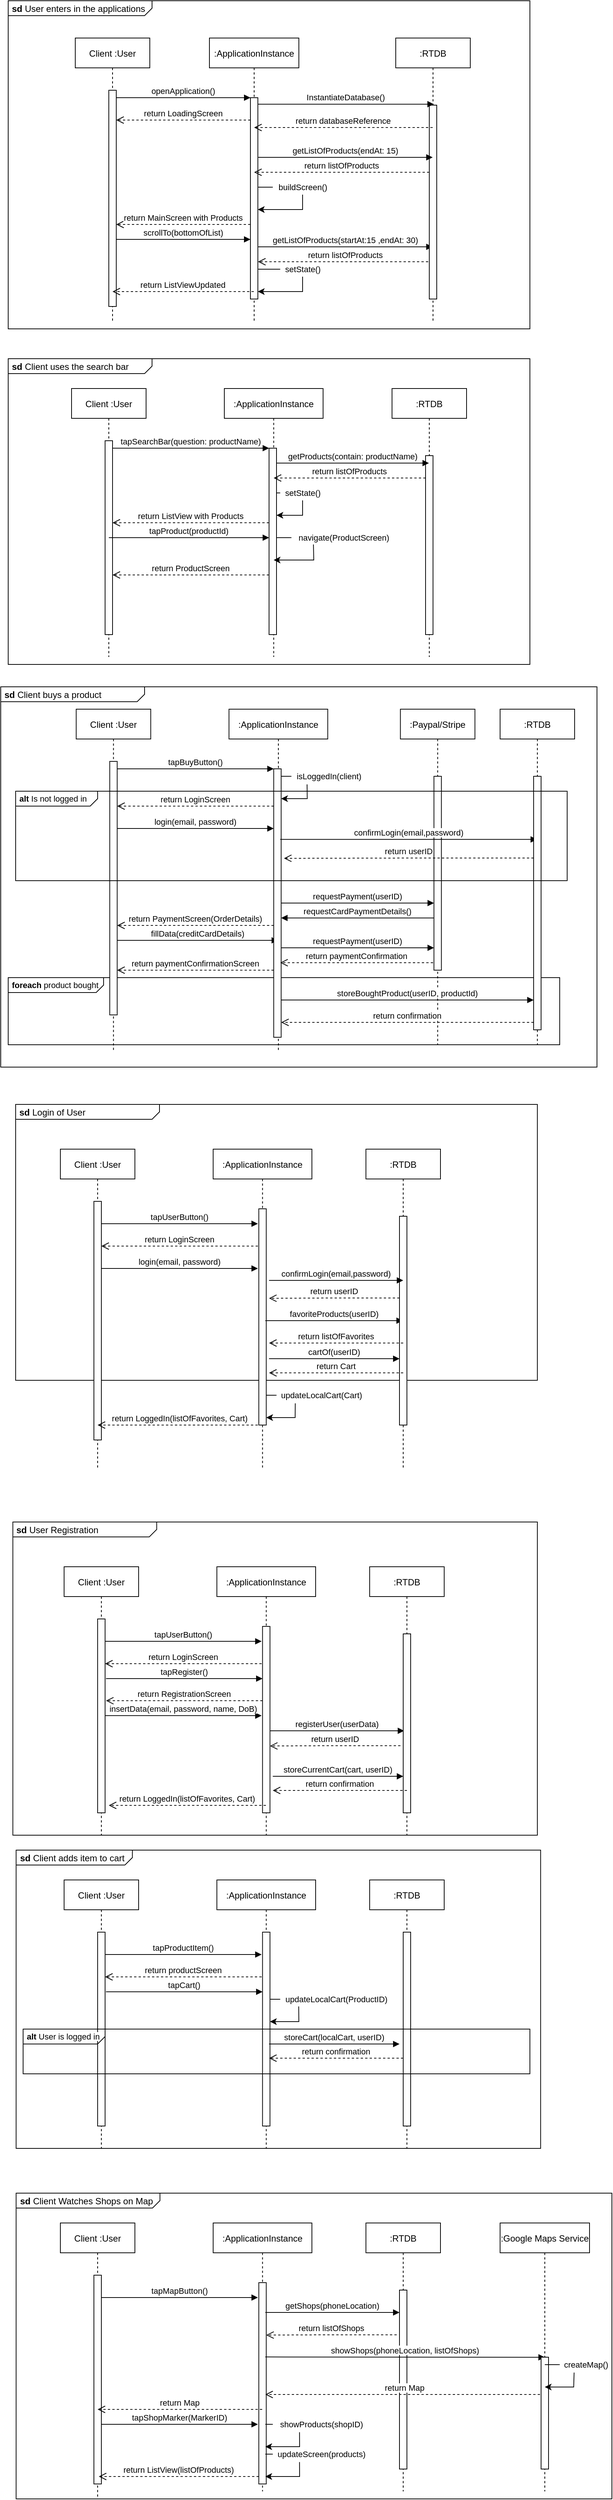 <mxfile version="18.1.3" type="device"><diagram id="kgpKYQtTHZ0yAKxKKP6v" name="Page-1"><mxGraphModel dx="981" dy="508" grid="1" gridSize="10" guides="1" tooltips="1" connect="1" arrows="1" fold="1" page="1" pageScale="1" pageWidth="850" pageHeight="1100" math="0" shadow="0"><root><mxCell id="0"/><mxCell id="1" parent="0"/><mxCell id="Y1tvBJ5f6zs5YqAWv6HA-230" value="&lt;p style=&quot;margin:0px;margin-top:4px;margin-left:5px;text-align:left;&quot;&gt;&lt;b&gt;sd&lt;/b&gt;&amp;nbsp;Client Watches Shops on Map&lt;/p&gt;" style="html=1;shape=mxgraph.sysml.package;overflow=fill;labelX=193.83;align=left;spacingLeft=5;verticalAlign=top;spacingTop=-3;" vertex="1" parent="1"><mxGeometry x="40.63" y="2970" width="799.37" height="410" as="geometry"/></mxCell><mxCell id="Y1tvBJ5f6zs5YqAWv6HA-213" value="&lt;p style=&quot;margin:0px;margin-top:4px;margin-left:5px;text-align:left;&quot;&gt;&lt;b&gt;sd&lt;/b&gt;&amp;nbsp;Client adds item to cart&lt;/p&gt;" style="html=1;shape=mxgraph.sysml.package;overflow=fill;labelX=156.99;align=left;spacingLeft=5;verticalAlign=top;spacingTop=-3;" vertex="1" parent="1"><mxGeometry x="40.63" y="2510" width="703.75" height="400" as="geometry"/></mxCell><mxCell id="Y1tvBJ5f6zs5YqAWv6HA-113" value="&lt;p style=&quot;margin:0px;margin-top:4px;margin-left:5px;text-align:left;&quot;&gt;&lt;b&gt;sd&lt;/b&gt;  Client buys a product&lt;/p&gt;" style="html=1;shape=mxgraph.sysml.package;overflow=fill;labelX=193.83;align=left;spacingLeft=5;verticalAlign=top;spacingTop=-3;" vertex="1" parent="1"><mxGeometry x="20" y="950" width="800" height="510" as="geometry"/></mxCell><mxCell id="Y1tvBJ5f6zs5YqAWv6HA-148" value="&lt;p style=&quot;margin:0px;margin-top:4px;margin-left:5px;text-align:left;&quot;&gt;&lt;b&gt;sd&lt;/b&gt;  Login of User&lt;/p&gt;" style="html=1;shape=mxgraph.sysml.package;overflow=fill;labelX=193.83;align=left;spacingLeft=5;verticalAlign=top;spacingTop=-3;" vertex="1" parent="1"><mxGeometry x="40" y="1510" width="700" height="370" as="geometry"/></mxCell><mxCell id="Y1tvBJ5f6zs5YqAWv6HA-188" value="&lt;p style=&quot;margin:0px;margin-top:4px;margin-left:5px;text-align:left;&quot;&gt;&lt;b&gt;sd&lt;/b&gt;&amp;nbsp;User Registration&lt;/p&gt;" style="html=1;shape=mxgraph.sysml.package;overflow=fill;labelX=193.83;align=left;spacingLeft=5;verticalAlign=top;spacingTop=-3;" vertex="1" parent="1"><mxGeometry x="36.25" y="2070" width="703.75" height="420" as="geometry"/></mxCell><mxCell id="Y1tvBJ5f6zs5YqAWv6HA-163" value="&lt;p style=&quot;margin:0px;margin-top:4px;margin-left:5px;text-align:left;&quot;&gt;&lt;span style=&quot;background-color: rgb(255, 255, 255);&quot;&gt;&lt;b&gt;foreach&amp;nbsp;&lt;/b&gt;product bought&lt;/span&gt;&lt;/p&gt;" style="html=1;shape=mxgraph.sysml.package;overflow=fill;labelX=128.31;align=left;spacingLeft=5;verticalAlign=top;spacingTop=-3;fontSize=11;fillColor=none;" vertex="1" parent="1"><mxGeometry x="30" y="1340" width="740" height="90" as="geometry"/></mxCell><mxCell id="Y1tvBJ5f6zs5YqAWv6HA-9" value="&lt;p style=&quot;margin:0px;margin-top:4px;margin-left:5px;text-align:left;&quot;&gt;&lt;b&gt;sd&lt;/b&gt;  User enters in the applications&lt;/p&gt;" style="html=1;shape=mxgraph.sysml.package;overflow=fill;labelX=193.83;align=left;spacingLeft=5;verticalAlign=top;spacingTop=-3;" vertex="1" parent="1"><mxGeometry x="30" y="30" width="700" height="440" as="geometry"/></mxCell><mxCell id="3nuBFxr9cyL0pnOWT2aG-1" value="Client :User" style="shape=umlLifeline;perimeter=lifelinePerimeter;container=1;collapsible=0;recursiveResize=0;rounded=0;shadow=0;strokeWidth=1;" parent="1" vertex="1"><mxGeometry x="120" y="80" width="100" height="380" as="geometry"/></mxCell><mxCell id="3nuBFxr9cyL0pnOWT2aG-2" value="" style="points=[];perimeter=orthogonalPerimeter;rounded=0;shadow=0;strokeWidth=1;" parent="3nuBFxr9cyL0pnOWT2aG-1" vertex="1"><mxGeometry x="45" y="70" width="10" height="290" as="geometry"/></mxCell><mxCell id="3nuBFxr9cyL0pnOWT2aG-5" value=":ApplicationInstance" style="shape=umlLifeline;perimeter=lifelinePerimeter;container=1;collapsible=0;recursiveResize=0;rounded=0;shadow=0;strokeWidth=1;" parent="1" vertex="1"><mxGeometry x="300" y="80" width="120" height="380" as="geometry"/></mxCell><mxCell id="3nuBFxr9cyL0pnOWT2aG-6" value="" style="points=[];perimeter=orthogonalPerimeter;rounded=0;shadow=0;strokeWidth=1;" parent="3nuBFxr9cyL0pnOWT2aG-5" vertex="1"><mxGeometry x="55" y="80" width="10" height="270" as="geometry"/></mxCell><mxCell id="Y1tvBJ5f6zs5YqAWv6HA-8" value="return LoadingScreen" style="verticalAlign=bottom;endArrow=open;dashed=1;endSize=8;exitX=0;exitY=0.95;shadow=0;strokeWidth=1;" edge="1" parent="3nuBFxr9cyL0pnOWT2aG-5"><mxGeometry relative="1" as="geometry"><mxPoint x="-125" y="110" as="targetPoint"/><mxPoint x="55" y="110" as="sourcePoint"/></mxGeometry></mxCell><mxCell id="Y1tvBJ5f6zs5YqAWv6HA-37" value="scrollTo(bottomOfList)" style="verticalAlign=bottom;endArrow=block;entryX=0;entryY=0;shadow=0;strokeWidth=1;" edge="1" parent="3nuBFxr9cyL0pnOWT2aG-5"><mxGeometry relative="1" as="geometry"><mxPoint x="-125" y="270" as="sourcePoint"/><mxPoint x="55" y="270" as="targetPoint"/></mxGeometry></mxCell><mxCell id="Y1tvBJ5f6zs5YqAWv6HA-39" value="getListOfProducts(startAt:15 ,endAt: 30)" style="verticalAlign=bottom;endArrow=block;shadow=0;strokeWidth=1;" edge="1" parent="3nuBFxr9cyL0pnOWT2aG-5" target="Y1tvBJ5f6zs5YqAWv6HA-1"><mxGeometry relative="1" as="geometry"><mxPoint x="65" y="280" as="sourcePoint"/><mxPoint x="259.5" y="280" as="targetPoint"/><Array as="points"><mxPoint x="220" y="280"/></Array></mxGeometry></mxCell><mxCell id="Y1tvBJ5f6zs5YqAWv6HA-38" value="return listOfProducts" style="verticalAlign=bottom;endArrow=open;dashed=1;endSize=8;shadow=0;strokeWidth=1;entryX=1.021;entryY=0.247;entryDx=0;entryDy=0;entryPerimeter=0;" edge="1" parent="3nuBFxr9cyL0pnOWT2aG-5" source="Y1tvBJ5f6zs5YqAWv6HA-1"><mxGeometry relative="1" as="geometry"><mxPoint x="65.21" y="300" as="targetPoint"/><mxPoint x="255" y="300" as="sourcePoint"/></mxGeometry></mxCell><mxCell id="3nuBFxr9cyL0pnOWT2aG-7" value="return MainScreen with Products" style="verticalAlign=bottom;endArrow=open;dashed=1;endSize=8;shadow=0;strokeWidth=1;" parent="1" source="3nuBFxr9cyL0pnOWT2aG-6" target="3nuBFxr9cyL0pnOWT2aG-2" edge="1"><mxGeometry relative="1" as="geometry"><mxPoint x="275" y="236" as="targetPoint"/><Array as="points"><mxPoint x="320" y="330"/><mxPoint x="240" y="330"/></Array></mxGeometry></mxCell><mxCell id="3nuBFxr9cyL0pnOWT2aG-8" value="openApplication()" style="verticalAlign=bottom;endArrow=block;entryX=0;entryY=0;shadow=0;strokeWidth=1;" parent="1" source="3nuBFxr9cyL0pnOWT2aG-2" target="3nuBFxr9cyL0pnOWT2aG-6" edge="1"><mxGeometry relative="1" as="geometry"><mxPoint x="275" y="160" as="sourcePoint"/></mxGeometry></mxCell><mxCell id="Y1tvBJ5f6zs5YqAWv6HA-1" value=":RTDB" style="shape=umlLifeline;perimeter=lifelinePerimeter;container=1;collapsible=0;recursiveResize=0;rounded=0;shadow=0;strokeWidth=1;" vertex="1" parent="1"><mxGeometry x="550" y="80" width="100" height="380" as="geometry"/></mxCell><mxCell id="Y1tvBJ5f6zs5YqAWv6HA-2" value="" style="points=[];perimeter=orthogonalPerimeter;rounded=0;shadow=0;strokeWidth=1;" vertex="1" parent="Y1tvBJ5f6zs5YqAWv6HA-1"><mxGeometry x="45" y="90" width="10" height="260" as="geometry"/></mxCell><mxCell id="Y1tvBJ5f6zs5YqAWv6HA-6" value="return listOfProducts" style="verticalAlign=bottom;endArrow=open;dashed=1;endSize=8;shadow=0;strokeWidth=1;" edge="1" parent="Y1tvBJ5f6zs5YqAWv6HA-1" target="3nuBFxr9cyL0pnOWT2aG-5"><mxGeometry relative="1" as="geometry"><mxPoint x="-144.79" y="180.0" as="targetPoint"/><mxPoint x="45.0" y="180.0" as="sourcePoint"/></mxGeometry></mxCell><mxCell id="Y1tvBJ5f6zs5YqAWv6HA-3" value="InstantiateDatabase()" style="verticalAlign=bottom;endArrow=block;entryX=0.607;entryY=-0.005;shadow=0;strokeWidth=1;entryDx=0;entryDy=0;entryPerimeter=0;" edge="1" parent="1" source="3nuBFxr9cyL0pnOWT2aG-6" target="Y1tvBJ5f6zs5YqAWv6HA-2"><mxGeometry relative="1" as="geometry"><mxPoint x="370" y="170" as="sourcePoint"/><mxPoint x="550" y="170.0" as="targetPoint"/></mxGeometry></mxCell><mxCell id="Y1tvBJ5f6zs5YqAWv6HA-4" value="return databaseReference" style="verticalAlign=bottom;endArrow=open;dashed=1;endSize=8;shadow=0;strokeWidth=1;" edge="1" parent="1" source="Y1tvBJ5f6zs5YqAWv6HA-1" target="3nuBFxr9cyL0pnOWT2aG-5"><mxGeometry relative="1" as="geometry"><mxPoint x="370" y="200" as="targetPoint"/><mxPoint x="550" y="200" as="sourcePoint"/><Array as="points"><mxPoint x="530" y="200"/></Array></mxGeometry></mxCell><mxCell id="Y1tvBJ5f6zs5YqAWv6HA-5" value="getListOfProducts(endAt: 15)" style="verticalAlign=bottom;endArrow=block;shadow=0;strokeWidth=1;" edge="1" parent="1" source="3nuBFxr9cyL0pnOWT2aG-6" target="Y1tvBJ5f6zs5YqAWv6HA-1"><mxGeometry relative="1" as="geometry"><mxPoint x="370" y="220" as="sourcePoint"/><mxPoint x="556.07" y="219.66" as="targetPoint"/><Array as="points"><mxPoint x="520" y="240"/></Array></mxGeometry></mxCell><mxCell id="Y1tvBJ5f6zs5YqAWv6HA-15" value="" style="endArrow=classic;html=1;rounded=0;startArrow=none;" edge="1" parent="1" source="Y1tvBJ5f6zs5YqAWv6HA-11" target="3nuBFxr9cyL0pnOWT2aG-6"><mxGeometry width="50" height="50" relative="1" as="geometry"><mxPoint x="430" y="340" as="sourcePoint"/><mxPoint x="425.004" y="370" as="targetPoint"/><Array as="points"><mxPoint x="425" y="310"/><mxPoint x="390" y="310"/></Array></mxGeometry></mxCell><mxCell id="Y1tvBJ5f6zs5YqAWv6HA-11" value="&lt;font style=&quot;font-size: 11px;&quot;&gt;buildScreen()&lt;/font&gt;" style="text;html=1;align=center;verticalAlign=middle;resizable=0;points=[];autosize=1;strokeColor=none;fillColor=none;" vertex="1" parent="1"><mxGeometry x="385" y="270" width="80" height="20" as="geometry"/></mxCell><mxCell id="Y1tvBJ5f6zs5YqAWv6HA-18" value="" style="endArrow=none;html=1;rounded=0;" edge="1" parent="1" source="Y1tvBJ5f6zs5YqAWv6HA-11" target="3nuBFxr9cyL0pnOWT2aG-6"><mxGeometry width="50" height="50" relative="1" as="geometry"><mxPoint x="430" y="340" as="sourcePoint"/><mxPoint x="425.004" y="370" as="targetPoint"/><Array as="points"/></mxGeometry></mxCell><mxCell id="Y1tvBJ5f6zs5YqAWv6HA-19" value="&lt;p style=&quot;margin:0px;margin-top:4px;margin-left:5px;text-align:left;&quot;&gt;&lt;b&gt;sd&lt;/b&gt;  Client uses the search bar&lt;/p&gt;" style="html=1;shape=mxgraph.sysml.package;overflow=fill;labelX=193.83;align=left;spacingLeft=5;verticalAlign=top;spacingTop=-3;" vertex="1" parent="1"><mxGeometry x="30" y="510" width="700" height="410" as="geometry"/></mxCell><mxCell id="Y1tvBJ5f6zs5YqAWv6HA-59" value="Client :User" style="shape=umlLifeline;perimeter=lifelinePerimeter;container=1;collapsible=0;recursiveResize=0;rounded=0;shadow=0;strokeWidth=1;" vertex="1" parent="1"><mxGeometry x="115" y="550" width="100" height="360" as="geometry"/></mxCell><mxCell id="Y1tvBJ5f6zs5YqAWv6HA-60" value="" style="points=[];perimeter=orthogonalPerimeter;rounded=0;shadow=0;strokeWidth=1;" vertex="1" parent="Y1tvBJ5f6zs5YqAWv6HA-59"><mxGeometry x="45" y="70" width="10" height="260" as="geometry"/></mxCell><mxCell id="Y1tvBJ5f6zs5YqAWv6HA-61" value=":ApplicationInstance" style="shape=umlLifeline;perimeter=lifelinePerimeter;container=1;collapsible=0;recursiveResize=0;rounded=0;shadow=0;strokeWidth=1;" vertex="1" parent="1"><mxGeometry x="320" y="550" width="132.5" height="360" as="geometry"/></mxCell><mxCell id="Y1tvBJ5f6zs5YqAWv6HA-62" value="" style="points=[];perimeter=orthogonalPerimeter;rounded=0;shadow=0;strokeWidth=1;" vertex="1" parent="Y1tvBJ5f6zs5YqAWv6HA-61"><mxGeometry x="60" y="80" width="10" height="250" as="geometry"/></mxCell><mxCell id="Y1tvBJ5f6zs5YqAWv6HA-75" value="" style="endArrow=classic;html=1;rounded=0;startArrow=none;" edge="1" parent="Y1tvBJ5f6zs5YqAWv6HA-61" source="Y1tvBJ5f6zs5YqAWv6HA-76"><mxGeometry width="50" height="50" relative="1" as="geometry"><mxPoint x="110" y="200" as="sourcePoint"/><mxPoint x="70" y="170" as="targetPoint"/><Array as="points"><mxPoint x="105" y="170"/><mxPoint x="70" y="170"/></Array></mxGeometry></mxCell><mxCell id="Y1tvBJ5f6zs5YqAWv6HA-76" value="&lt;font style=&quot;font-size: 11px;&quot;&gt;setState()&lt;/font&gt;" style="text;html=1;align=center;verticalAlign=middle;resizable=0;points=[];autosize=1;strokeColor=none;fillColor=none;" vertex="1" parent="Y1tvBJ5f6zs5YqAWv6HA-61"><mxGeometry x="75" y="130" width="60" height="20" as="geometry"/></mxCell><mxCell id="Y1tvBJ5f6zs5YqAWv6HA-77" value="" style="endArrow=none;html=1;rounded=0;" edge="1" parent="Y1tvBJ5f6zs5YqAWv6HA-61" source="Y1tvBJ5f6zs5YqAWv6HA-76"><mxGeometry width="50" height="50" relative="1" as="geometry"><mxPoint x="110" y="200" as="sourcePoint"/><mxPoint x="70" y="140" as="targetPoint"/><Array as="points"/></mxGeometry></mxCell><mxCell id="Y1tvBJ5f6zs5YqAWv6HA-68" value="tapSearchBar(question: productName)" style="verticalAlign=bottom;endArrow=block;entryX=0;entryY=0;shadow=0;strokeWidth=1;" edge="1" parent="1" source="Y1tvBJ5f6zs5YqAWv6HA-60" target="Y1tvBJ5f6zs5YqAWv6HA-62"><mxGeometry relative="1" as="geometry"><mxPoint x="270" y="630" as="sourcePoint"/></mxGeometry></mxCell><mxCell id="Y1tvBJ5f6zs5YqAWv6HA-69" value=":RTDB" style="shape=umlLifeline;perimeter=lifelinePerimeter;container=1;collapsible=0;recursiveResize=0;rounded=0;shadow=0;strokeWidth=1;" vertex="1" parent="1"><mxGeometry x="545" y="550" width="100" height="360" as="geometry"/></mxCell><mxCell id="Y1tvBJ5f6zs5YqAWv6HA-70" value="" style="points=[];perimeter=orthogonalPerimeter;rounded=0;shadow=0;strokeWidth=1;" vertex="1" parent="Y1tvBJ5f6zs5YqAWv6HA-69"><mxGeometry x="45" y="90" width="10" height="240" as="geometry"/></mxCell><mxCell id="Y1tvBJ5f6zs5YqAWv6HA-88" value="return listOfProducts" style="verticalAlign=bottom;endArrow=open;dashed=1;endSize=8;shadow=0;strokeWidth=1;" edge="1" parent="Y1tvBJ5f6zs5YqAWv6HA-69" target="Y1tvBJ5f6zs5YqAWv6HA-61"><mxGeometry relative="1" as="geometry"><mxPoint x="-165.071" y="120" as="targetPoint"/><mxPoint x="45" y="120" as="sourcePoint"/></mxGeometry></mxCell><mxCell id="Y1tvBJ5f6zs5YqAWv6HA-74" value="getProducts(contain: productName)" style="verticalAlign=bottom;endArrow=block;shadow=0;strokeWidth=1;" edge="1" parent="1" source="Y1tvBJ5f6zs5YqAWv6HA-62" target="Y1tvBJ5f6zs5YqAWv6HA-69"><mxGeometry relative="1" as="geometry"><mxPoint x="365" y="690" as="sourcePoint"/><mxPoint x="551.07" y="689.66" as="targetPoint"/><Array as="points"><mxPoint x="480" y="650"/><mxPoint x="530" y="650"/></Array></mxGeometry></mxCell><mxCell id="Y1tvBJ5f6zs5YqAWv6HA-83" value="" style="endArrow=classic;html=1;rounded=0;startArrow=none;" edge="1" parent="1" source="Y1tvBJ5f6zs5YqAWv6HA-84"><mxGeometry width="50" height="50" relative="1" as="geometry"><mxPoint x="430" y="450" as="sourcePoint"/><mxPoint x="365" y="420" as="targetPoint"/><Array as="points"><mxPoint x="425" y="420"/><mxPoint x="390" y="420"/></Array></mxGeometry></mxCell><mxCell id="Y1tvBJ5f6zs5YqAWv6HA-84" value="&lt;font style=&quot;font-size: 11px;&quot;&gt;setState()&lt;/font&gt;" style="text;html=1;align=center;verticalAlign=middle;resizable=0;points=[];autosize=1;strokeColor=none;fillColor=none;" vertex="1" parent="1"><mxGeometry x="395" y="380" width="60" height="20" as="geometry"/></mxCell><mxCell id="Y1tvBJ5f6zs5YqAWv6HA-85" value="" style="endArrow=none;html=1;rounded=0;" edge="1" parent="1" source="Y1tvBJ5f6zs5YqAWv6HA-84"><mxGeometry width="50" height="50" relative="1" as="geometry"><mxPoint x="430" y="450" as="sourcePoint"/><mxPoint x="365" y="390" as="targetPoint"/><Array as="points"/></mxGeometry></mxCell><mxCell id="Y1tvBJ5f6zs5YqAWv6HA-86" value="return ListViewUpdated" style="verticalAlign=bottom;endArrow=open;dashed=1;endSize=8;shadow=0;strokeWidth=1;" edge="1" parent="1" source="3nuBFxr9cyL0pnOWT2aG-5" target="3nuBFxr9cyL0pnOWT2aG-1"><mxGeometry relative="1" as="geometry"><mxPoint x="180" y="420" as="targetPoint"/><mxPoint x="360" y="420" as="sourcePoint"/><Array as="points"><mxPoint x="325" y="420"/><mxPoint x="245" y="420"/></Array></mxGeometry></mxCell><mxCell id="Y1tvBJ5f6zs5YqAWv6HA-89" value="return ListView with Products" style="verticalAlign=bottom;endArrow=open;dashed=1;endSize=8;shadow=0;strokeWidth=1;" edge="1" parent="1" source="Y1tvBJ5f6zs5YqAWv6HA-62" target="Y1tvBJ5f6zs5YqAWv6HA-60"><mxGeometry relative="1" as="geometry"><mxPoint x="170" y="800" as="targetPoint"/><Array as="points"><mxPoint x="340" y="730"/><mxPoint x="280" y="730"/><mxPoint x="210" y="730"/></Array><mxPoint x="375" y="800" as="sourcePoint"/></mxGeometry></mxCell><mxCell id="Y1tvBJ5f6zs5YqAWv6HA-64" value="tapProduct(productId)" style="verticalAlign=bottom;endArrow=block;shadow=0;strokeWidth=1;" edge="1" parent="1" source="Y1tvBJ5f6zs5YqAWv6HA-59" target="Y1tvBJ5f6zs5YqAWv6HA-62"><mxGeometry relative="1" as="geometry"><mxPoint x="195" y="820" as="sourcePoint"/><mxPoint x="370" y="750" as="targetPoint"/><Array as="points"><mxPoint x="340" y="750"/></Array></mxGeometry></mxCell><mxCell id="Y1tvBJ5f6zs5YqAWv6HA-91" value="&lt;span style=&quot;font-size: 11px;&quot;&gt;navigate(ProductScreen)&lt;/span&gt;" style="text;html=1;align=center;verticalAlign=middle;resizable=0;points=[];autosize=1;strokeColor=none;fillColor=none;" vertex="1" parent="1"><mxGeometry x="410" y="740" width="140" height="20" as="geometry"/></mxCell><mxCell id="Y1tvBJ5f6zs5YqAWv6HA-90" value="" style="endArrow=classic;html=1;rounded=0;startArrow=none;exitX=0.211;exitY=0.957;exitDx=0;exitDy=0;exitPerimeter=0;" edge="1" parent="1" source="Y1tvBJ5f6zs5YqAWv6HA-91" target="Y1tvBJ5f6zs5YqAWv6HA-61"><mxGeometry width="50" height="50" relative="1" as="geometry"><mxPoint x="470" y="780" as="sourcePoint"/><mxPoint x="395" y="780" as="targetPoint"/><Array as="points"><mxPoint x="440" y="780"/></Array></mxGeometry></mxCell><mxCell id="Y1tvBJ5f6zs5YqAWv6HA-92" value="" style="endArrow=none;html=1;rounded=0;" edge="1" parent="1" source="Y1tvBJ5f6zs5YqAWv6HA-91" target="Y1tvBJ5f6zs5YqAWv6HA-62"><mxGeometry width="50" height="50" relative="1" as="geometry"><mxPoint x="115" y="260" as="sourcePoint"/><mxPoint x="395" y="750" as="targetPoint"/><Array as="points"/></mxGeometry></mxCell><mxCell id="Y1tvBJ5f6zs5YqAWv6HA-94" value="return ProductScreen" style="verticalAlign=bottom;endArrow=open;dashed=1;endSize=8;shadow=0;strokeWidth=1;" edge="1" parent="1"><mxGeometry relative="1" as="geometry"><mxPoint x="170" y="800" as="targetPoint"/><Array as="points"><mxPoint x="340" y="800"/><mxPoint x="280" y="800"/><mxPoint x="210" y="800"/></Array><mxPoint x="380" y="800" as="sourcePoint"/></mxGeometry></mxCell><mxCell id="Y1tvBJ5f6zs5YqAWv6HA-95" value="Client :User" style="shape=umlLifeline;perimeter=lifelinePerimeter;container=1;collapsible=0;recursiveResize=0;rounded=0;shadow=0;strokeWidth=1;" vertex="1" parent="1"><mxGeometry x="121.25" y="980" width="100" height="460" as="geometry"/></mxCell><mxCell id="Y1tvBJ5f6zs5YqAWv6HA-96" value="" style="points=[];perimeter=orthogonalPerimeter;rounded=0;shadow=0;strokeWidth=1;" vertex="1" parent="Y1tvBJ5f6zs5YqAWv6HA-95"><mxGeometry x="45" y="70" width="10" height="340" as="geometry"/></mxCell><mxCell id="Y1tvBJ5f6zs5YqAWv6HA-159" value="fillData(creditCardDetails)" style="verticalAlign=bottom;endArrow=block;shadow=0;strokeWidth=1;" edge="1" parent="Y1tvBJ5f6zs5YqAWv6HA-95" target="Y1tvBJ5f6zs5YqAWv6HA-97"><mxGeometry relative="1" as="geometry"><mxPoint x="55" y="310" as="sourcePoint"/><mxPoint x="260" y="310" as="targetPoint"/></mxGeometry></mxCell><mxCell id="Y1tvBJ5f6zs5YqAWv6HA-162" value="return paymentConfirmationScreen" style="verticalAlign=bottom;endArrow=open;dashed=1;endSize=8;shadow=0;strokeWidth=1;" edge="1" parent="Y1tvBJ5f6zs5YqAWv6HA-95" source="Y1tvBJ5f6zs5YqAWv6HA-98"><mxGeometry relative="1" as="geometry"><mxPoint x="55" y="350" as="targetPoint"/><Array as="points"><mxPoint x="225" y="350"/><mxPoint x="165" y="350"/><mxPoint x="95" y="350"/></Array><mxPoint x="258.75" y="350" as="sourcePoint"/></mxGeometry></mxCell><mxCell id="Y1tvBJ5f6zs5YqAWv6HA-97" value=":ApplicationInstance" style="shape=umlLifeline;perimeter=lifelinePerimeter;container=1;collapsible=0;recursiveResize=0;rounded=0;shadow=0;strokeWidth=1;" vertex="1" parent="1"><mxGeometry x="326.25" y="980" width="132.5" height="460" as="geometry"/></mxCell><mxCell id="Y1tvBJ5f6zs5YqAWv6HA-98" value="" style="points=[];perimeter=orthogonalPerimeter;rounded=0;shadow=0;strokeWidth=1;" vertex="1" parent="Y1tvBJ5f6zs5YqAWv6HA-97"><mxGeometry x="60" y="80" width="10" height="360" as="geometry"/></mxCell><mxCell id="Y1tvBJ5f6zs5YqAWv6HA-99" value="" style="endArrow=classic;html=1;rounded=0;startArrow=none;exitX=0.21;exitY=1.043;exitDx=0;exitDy=0;exitPerimeter=0;" edge="1" parent="Y1tvBJ5f6zs5YqAWv6HA-97" source="Y1tvBJ5f6zs5YqAWv6HA-100"><mxGeometry width="50" height="50" relative="1" as="geometry"><mxPoint x="110" y="150" as="sourcePoint"/><mxPoint x="70" y="120" as="targetPoint"/><Array as="points"><mxPoint x="105" y="120"/><mxPoint x="70" y="120"/></Array></mxGeometry></mxCell><mxCell id="Y1tvBJ5f6zs5YqAWv6HA-101" value="" style="endArrow=none;html=1;rounded=0;" edge="1" parent="Y1tvBJ5f6zs5YqAWv6HA-97" source="Y1tvBJ5f6zs5YqAWv6HA-100"><mxGeometry width="50" height="50" relative="1" as="geometry"><mxPoint x="110" y="150" as="sourcePoint"/><mxPoint x="70" y="90" as="targetPoint"/><Array as="points"/></mxGeometry></mxCell><mxCell id="Y1tvBJ5f6zs5YqAWv6HA-119" value="return LoginScreen" style="verticalAlign=bottom;endArrow=open;dashed=1;endSize=8;shadow=0;strokeWidth=1;" edge="1" parent="Y1tvBJ5f6zs5YqAWv6HA-97"><mxGeometry relative="1" as="geometry"><mxPoint x="-150" y="130" as="targetPoint"/><Array as="points"><mxPoint x="20" y="130"/><mxPoint x="-40" y="130"/><mxPoint x="-110" y="130"/></Array><mxPoint x="60" y="130" as="sourcePoint"/></mxGeometry></mxCell><mxCell id="Y1tvBJ5f6zs5YqAWv6HA-120" value="login(email, password)" style="verticalAlign=bottom;endArrow=block;entryX=0;entryY=0;shadow=0;strokeWidth=1;" edge="1" parent="Y1tvBJ5f6zs5YqAWv6HA-97"><mxGeometry relative="1" as="geometry"><mxPoint x="-150" y="160" as="sourcePoint"/><mxPoint x="60" y="160" as="targetPoint"/></mxGeometry></mxCell><mxCell id="Y1tvBJ5f6zs5YqAWv6HA-156" value="requestPayment(userID)" style="verticalAlign=bottom;endArrow=block;shadow=0;strokeWidth=1;" edge="1" parent="Y1tvBJ5f6zs5YqAWv6HA-97" target="Y1tvBJ5f6zs5YqAWv6HA-104"><mxGeometry relative="1" as="geometry"><mxPoint x="70" y="260" as="sourcePoint"/><mxPoint x="333.75" y="260" as="targetPoint"/></mxGeometry></mxCell><mxCell id="Y1tvBJ5f6zs5YqAWv6HA-157" value="requestCardPaymentDetails()" style="verticalAlign=bottom;endArrow=block;shadow=0;strokeWidth=1;" edge="1" parent="Y1tvBJ5f6zs5YqAWv6HA-97"><mxGeometry relative="1" as="geometry"><mxPoint x="275" y="280" as="sourcePoint"/><mxPoint x="70" y="280" as="targetPoint"/></mxGeometry></mxCell><mxCell id="Y1tvBJ5f6zs5YqAWv6HA-158" value="return PaymentScreen(OrderDetails)" style="verticalAlign=bottom;endArrow=open;dashed=1;endSize=8;shadow=0;strokeWidth=1;" edge="1" parent="Y1tvBJ5f6zs5YqAWv6HA-97"><mxGeometry relative="1" as="geometry"><mxPoint x="-150" y="290" as="targetPoint"/><Array as="points"><mxPoint x="20" y="290"/><mxPoint x="-40" y="290"/><mxPoint x="-110" y="290"/></Array><mxPoint x="60" y="290" as="sourcePoint"/></mxGeometry></mxCell><mxCell id="Y1tvBJ5f6zs5YqAWv6HA-102" value="tapBuyButton()" style="verticalAlign=bottom;endArrow=block;entryX=0;entryY=0;shadow=0;strokeWidth=1;" edge="1" parent="1" source="Y1tvBJ5f6zs5YqAWv6HA-96" target="Y1tvBJ5f6zs5YqAWv6HA-98"><mxGeometry relative="1" as="geometry"><mxPoint x="276.25" y="1060" as="sourcePoint"/></mxGeometry></mxCell><mxCell id="Y1tvBJ5f6zs5YqAWv6HA-103" value=":Paypal/Stripe" style="shape=umlLifeline;perimeter=lifelinePerimeter;container=1;collapsible=0;recursiveResize=0;rounded=0;shadow=0;strokeWidth=1;" vertex="1" parent="1"><mxGeometry x="556.25" y="980" width="100" height="450" as="geometry"/></mxCell><mxCell id="Y1tvBJ5f6zs5YqAWv6HA-104" value="" style="points=[];perimeter=orthogonalPerimeter;rounded=0;shadow=0;strokeWidth=1;" vertex="1" parent="Y1tvBJ5f6zs5YqAWv6HA-103"><mxGeometry x="45" y="90" width="10" height="260" as="geometry"/></mxCell><mxCell id="Y1tvBJ5f6zs5YqAWv6HA-121" value="confirmLogin(email,password)" style="verticalAlign=bottom;endArrow=block;shadow=0;strokeWidth=1;" edge="1" parent="Y1tvBJ5f6zs5YqAWv6HA-103" target="Y1tvBJ5f6zs5YqAWv6HA-114"><mxGeometry relative="1" as="geometry"><mxPoint x="-161.25" y="174.66" as="sourcePoint"/><mxPoint x="48.75" y="174.66" as="targetPoint"/></mxGeometry></mxCell><mxCell id="Y1tvBJ5f6zs5YqAWv6HA-160" value="requestPayment(userID)" style="verticalAlign=bottom;endArrow=block;shadow=0;strokeWidth=1;" edge="1" parent="Y1tvBJ5f6zs5YqAWv6HA-103"><mxGeometry relative="1" as="geometry"><mxPoint x="-160" y="320" as="sourcePoint"/><mxPoint x="45" y="320" as="targetPoint"/></mxGeometry></mxCell><mxCell id="Y1tvBJ5f6zs5YqAWv6HA-164" value="storeBoughtProduct(userID, productId)" style="verticalAlign=bottom;endArrow=block;shadow=0;strokeWidth=1;" edge="1" parent="Y1tvBJ5f6zs5YqAWv6HA-103" target="Y1tvBJ5f6zs5YqAWv6HA-115"><mxGeometry relative="1" as="geometry"><mxPoint x="-160" y="390" as="sourcePoint"/><mxPoint x="45" y="390" as="targetPoint"/></mxGeometry></mxCell><mxCell id="Y1tvBJ5f6zs5YqAWv6HA-114" value=":RTDB" style="shape=umlLifeline;perimeter=lifelinePerimeter;container=1;collapsible=0;recursiveResize=0;rounded=0;shadow=0;strokeWidth=1;" vertex="1" parent="1"><mxGeometry x="690" y="980" width="100" height="450" as="geometry"/></mxCell><mxCell id="Y1tvBJ5f6zs5YqAWv6HA-115" value="" style="points=[];perimeter=orthogonalPerimeter;rounded=0;shadow=0;strokeWidth=1;" vertex="1" parent="Y1tvBJ5f6zs5YqAWv6HA-114"><mxGeometry x="45" y="90" width="10" height="340" as="geometry"/></mxCell><mxCell id="Y1tvBJ5f6zs5YqAWv6HA-122" value="return userID" style="verticalAlign=bottom;endArrow=open;dashed=1;endSize=8;shadow=0;strokeWidth=1;" edge="1" parent="Y1tvBJ5f6zs5YqAWv6HA-114"><mxGeometry relative="1" as="geometry"><mxPoint x="-290" y="200" as="targetPoint"/><Array as="points"><mxPoint x="5" y="199.66"/><mxPoint x="-55" y="199.66"/><mxPoint x="-125" y="199.66"/></Array><mxPoint x="45" y="199.66" as="sourcePoint"/></mxGeometry></mxCell><mxCell id="Y1tvBJ5f6zs5YqAWv6HA-100" value="&lt;font style=&quot;font-size: 11px;&quot;&gt;isLoggedIn(client)&lt;/font&gt;" style="text;html=1;align=center;verticalAlign=middle;resizable=0;points=[];autosize=1;strokeColor=none;fillColor=none;" vertex="1" parent="1"><mxGeometry x="410" y="1060" width="100" height="20" as="geometry"/></mxCell><mxCell id="Y1tvBJ5f6zs5YqAWv6HA-136" value="Client :User" style="shape=umlLifeline;perimeter=lifelinePerimeter;container=1;collapsible=0;recursiveResize=0;rounded=0;shadow=0;strokeWidth=1;" vertex="1" parent="1"><mxGeometry x="100" y="1570" width="100" height="430" as="geometry"/></mxCell><mxCell id="Y1tvBJ5f6zs5YqAWv6HA-137" value="" style="points=[];perimeter=orthogonalPerimeter;rounded=0;shadow=0;strokeWidth=1;" vertex="1" parent="Y1tvBJ5f6zs5YqAWv6HA-136"><mxGeometry x="45" y="70" width="10" height="320" as="geometry"/></mxCell><mxCell id="Y1tvBJ5f6zs5YqAWv6HA-150" value="tapUserButton()" style="verticalAlign=bottom;endArrow=block;entryX=0;entryY=0;shadow=0;strokeWidth=1;" edge="1" parent="Y1tvBJ5f6zs5YqAWv6HA-136"><mxGeometry relative="1" as="geometry"><mxPoint x="55" y="100" as="sourcePoint"/><mxPoint x="265" y="100" as="targetPoint"/></mxGeometry></mxCell><mxCell id="Y1tvBJ5f6zs5YqAWv6HA-138" value=":ApplicationInstance" style="shape=umlLifeline;perimeter=lifelinePerimeter;container=1;collapsible=0;recursiveResize=0;rounded=0;shadow=0;strokeWidth=1;" vertex="1" parent="1"><mxGeometry x="305" y="1570" width="132.5" height="430" as="geometry"/></mxCell><mxCell id="Y1tvBJ5f6zs5YqAWv6HA-139" value="" style="points=[];perimeter=orthogonalPerimeter;rounded=0;shadow=0;strokeWidth=1;" vertex="1" parent="Y1tvBJ5f6zs5YqAWv6HA-138"><mxGeometry x="61.25" y="80" width="10" height="290" as="geometry"/></mxCell><mxCell id="Y1tvBJ5f6zs5YqAWv6HA-140" value="return LoginScreen" style="verticalAlign=bottom;endArrow=open;dashed=1;endSize=8;shadow=0;strokeWidth=1;" edge="1" parent="Y1tvBJ5f6zs5YqAWv6HA-138"><mxGeometry relative="1" as="geometry"><mxPoint x="-150" y="130" as="targetPoint"/><Array as="points"><mxPoint x="20" y="130"/><mxPoint x="-40" y="130"/><mxPoint x="-110" y="130"/></Array><mxPoint x="60" y="130" as="sourcePoint"/></mxGeometry></mxCell><mxCell id="Y1tvBJ5f6zs5YqAWv6HA-141" value="login(email, password)" style="verticalAlign=bottom;endArrow=block;entryX=0;entryY=0;shadow=0;strokeWidth=1;" edge="1" parent="Y1tvBJ5f6zs5YqAWv6HA-138"><mxGeometry relative="1" as="geometry"><mxPoint x="-150" y="160" as="sourcePoint"/><mxPoint x="60" y="160" as="targetPoint"/></mxGeometry></mxCell><mxCell id="Y1tvBJ5f6zs5YqAWv6HA-151" value="favoriteProducts(userID)" style="verticalAlign=bottom;endArrow=block;shadow=0;strokeWidth=1;" edge="1" parent="Y1tvBJ5f6zs5YqAWv6HA-138" target="Y1tvBJ5f6zs5YqAWv6HA-145"><mxGeometry relative="1" as="geometry"><mxPoint x="70" y="230.0" as="sourcePoint"/><mxPoint x="245" y="230" as="targetPoint"/></mxGeometry></mxCell><mxCell id="Y1tvBJ5f6zs5YqAWv6HA-145" value=":RTDB" style="shape=umlLifeline;perimeter=lifelinePerimeter;container=1;collapsible=0;recursiveResize=0;rounded=0;shadow=0;strokeWidth=1;" vertex="1" parent="1"><mxGeometry x="510" y="1570" width="100" height="430" as="geometry"/></mxCell><mxCell id="Y1tvBJ5f6zs5YqAWv6HA-146" value="" style="points=[];perimeter=orthogonalPerimeter;rounded=0;shadow=0;strokeWidth=1;" vertex="1" parent="Y1tvBJ5f6zs5YqAWv6HA-145"><mxGeometry x="45" y="90" width="10" height="280" as="geometry"/></mxCell><mxCell id="Y1tvBJ5f6zs5YqAWv6HA-147" value="return userID" style="verticalAlign=bottom;endArrow=open;dashed=1;endSize=8;shadow=0;strokeWidth=1;" edge="1" parent="Y1tvBJ5f6zs5YqAWv6HA-145"><mxGeometry relative="1" as="geometry"><mxPoint x="-130" y="200" as="targetPoint"/><Array as="points"><mxPoint x="5" y="199.66"/><mxPoint x="-55" y="199.66"/></Array><mxPoint x="45" y="199.66" as="sourcePoint"/></mxGeometry></mxCell><mxCell id="Y1tvBJ5f6zs5YqAWv6HA-152" value="return listOfFavorites" style="verticalAlign=bottom;endArrow=open;dashed=1;endSize=8;shadow=0;strokeWidth=1;" edge="1" parent="Y1tvBJ5f6zs5YqAWv6HA-145"><mxGeometry relative="1" as="geometry"><mxPoint x="-130" y="260" as="targetPoint"/><mxPoint x="50" y="260" as="sourcePoint"/></mxGeometry></mxCell><mxCell id="Y1tvBJ5f6zs5YqAWv6HA-154" value="cartOf(userID)" style="verticalAlign=bottom;endArrow=block;shadow=0;strokeWidth=1;entryX=0.49;entryY=0.488;entryDx=0;entryDy=0;entryPerimeter=0;" edge="1" parent="Y1tvBJ5f6zs5YqAWv6HA-145"><mxGeometry relative="1" as="geometry"><mxPoint x="-130" y="281" as="sourcePoint"/><mxPoint x="45" y="281.02" as="targetPoint"/></mxGeometry></mxCell><mxCell id="Y1tvBJ5f6zs5YqAWv6HA-155" value="return Cart" style="verticalAlign=bottom;endArrow=open;dashed=1;endSize=8;shadow=0;strokeWidth=1;" edge="1" parent="Y1tvBJ5f6zs5YqAWv6HA-145"><mxGeometry relative="1" as="geometry"><mxPoint x="-130" y="300" as="targetPoint"/><mxPoint x="50" y="300" as="sourcePoint"/></mxGeometry></mxCell><mxCell id="Y1tvBJ5f6zs5YqAWv6HA-149" value="confirmLogin(email,password)" style="verticalAlign=bottom;endArrow=block;shadow=0;strokeWidth=1;" edge="1" parent="1"><mxGeometry relative="1" as="geometry"><mxPoint x="380" y="1746" as="sourcePoint"/><mxPoint x="560" y="1746" as="targetPoint"/></mxGeometry></mxCell><mxCell id="Y1tvBJ5f6zs5YqAWv6HA-153" value="return LoggedIn(listOfFavorites, Cart)" style="verticalAlign=bottom;endArrow=open;dashed=1;endSize=8;shadow=0;strokeWidth=1;" edge="1" parent="1" source="Y1tvBJ5f6zs5YqAWv6HA-138" target="Y1tvBJ5f6zs5YqAWv6HA-136"><mxGeometry relative="1" as="geometry"><mxPoint x="160.0" y="1890" as="targetPoint"/><mxPoint x="353.94" y="1890" as="sourcePoint"/><Array as="points"><mxPoint x="330" y="1940"/></Array></mxGeometry></mxCell><mxCell id="Y1tvBJ5f6zs5YqAWv6HA-117" value="&lt;p style=&quot;margin:0px;margin-top:4px;margin-left:5px;text-align:left;&quot;&gt;&lt;span style=&quot;background-color: rgb(255, 255, 255);&quot;&gt;&lt;b&gt;alt&amp;nbsp;&lt;/b&gt;Is not logged in&lt;/span&gt;&lt;/p&gt;" style="html=1;shape=mxgraph.sysml.package;overflow=fill;labelX=110.72;align=left;spacingLeft=5;verticalAlign=top;spacingTop=-3;fontSize=11;fillColor=none;" vertex="1" parent="1"><mxGeometry x="40" y="1090" width="740" height="120" as="geometry"/></mxCell><mxCell id="Y1tvBJ5f6zs5YqAWv6HA-161" value="return paymentConfirmation" style="verticalAlign=bottom;endArrow=open;dashed=1;endSize=8;shadow=0;strokeWidth=1;" edge="1" parent="1"><mxGeometry relative="1" as="geometry"><mxPoint x="395" y="1320" as="targetPoint"/><Array as="points"><mxPoint x="565" y="1320"/><mxPoint x="505" y="1320"/><mxPoint x="435" y="1320"/></Array><mxPoint x="600" y="1320" as="sourcePoint"/></mxGeometry></mxCell><mxCell id="Y1tvBJ5f6zs5YqAWv6HA-165" value="return confirmation" style="verticalAlign=bottom;endArrow=open;dashed=1;endSize=8;shadow=0;strokeWidth=1;" edge="1" parent="1" source="Y1tvBJ5f6zs5YqAWv6HA-115" target="Y1tvBJ5f6zs5YqAWv6HA-98"><mxGeometry relative="1" as="geometry"><mxPoint x="395" y="1380" as="targetPoint"/><Array as="points"><mxPoint x="565" y="1400"/><mxPoint x="435" y="1400"/></Array><mxPoint x="600" y="1380" as="sourcePoint"/></mxGeometry></mxCell><mxCell id="Y1tvBJ5f6zs5YqAWv6HA-166" value="Client :User" style="shape=umlLifeline;perimeter=lifelinePerimeter;container=1;collapsible=0;recursiveResize=0;rounded=0;shadow=0;strokeWidth=1;" vertex="1" parent="1"><mxGeometry x="105" y="2130" width="100" height="360" as="geometry"/></mxCell><mxCell id="Y1tvBJ5f6zs5YqAWv6HA-167" value="" style="points=[];perimeter=orthogonalPerimeter;rounded=0;shadow=0;strokeWidth=1;" vertex="1" parent="Y1tvBJ5f6zs5YqAWv6HA-166"><mxGeometry x="45" y="70" width="10" height="260" as="geometry"/></mxCell><mxCell id="Y1tvBJ5f6zs5YqAWv6HA-168" value="tapUserButton()" style="verticalAlign=bottom;endArrow=block;entryX=0;entryY=0;shadow=0;strokeWidth=1;" edge="1" parent="Y1tvBJ5f6zs5YqAWv6HA-166"><mxGeometry relative="1" as="geometry"><mxPoint x="55" y="100" as="sourcePoint"/><mxPoint x="265" y="100" as="targetPoint"/></mxGeometry></mxCell><mxCell id="Y1tvBJ5f6zs5YqAWv6HA-172" value="insertData(email, password, name, DoB)" style="verticalAlign=bottom;endArrow=block;entryX=0;entryY=0;shadow=0;strokeWidth=1;" edge="1" parent="Y1tvBJ5f6zs5YqAWv6HA-166"><mxGeometry relative="1" as="geometry"><mxPoint x="55" y="199.66" as="sourcePoint"/><mxPoint x="265" y="199.66" as="targetPoint"/></mxGeometry></mxCell><mxCell id="Y1tvBJ5f6zs5YqAWv6HA-169" value=":ApplicationInstance" style="shape=umlLifeline;perimeter=lifelinePerimeter;container=1;collapsible=0;recursiveResize=0;rounded=0;shadow=0;strokeWidth=1;" vertex="1" parent="1"><mxGeometry x="310" y="2130" width="132.5" height="360" as="geometry"/></mxCell><mxCell id="Y1tvBJ5f6zs5YqAWv6HA-170" value="" style="points=[];perimeter=orthogonalPerimeter;rounded=0;shadow=0;strokeWidth=1;" vertex="1" parent="Y1tvBJ5f6zs5YqAWv6HA-169"><mxGeometry x="61.25" y="80" width="10" height="250" as="geometry"/></mxCell><mxCell id="Y1tvBJ5f6zs5YqAWv6HA-171" value="return LoginScreen" style="verticalAlign=bottom;endArrow=open;dashed=1;endSize=8;shadow=0;strokeWidth=1;" edge="1" parent="Y1tvBJ5f6zs5YqAWv6HA-169"><mxGeometry relative="1" as="geometry"><mxPoint x="-150" y="130" as="targetPoint"/><Array as="points"><mxPoint x="20" y="130"/><mxPoint x="-40" y="130"/><mxPoint x="-110" y="130"/></Array><mxPoint x="60" y="130" as="sourcePoint"/></mxGeometry></mxCell><mxCell id="Y1tvBJ5f6zs5YqAWv6HA-189" value="tapRegister()" style="verticalAlign=bottom;endArrow=block;entryX=0;entryY=0;shadow=0;strokeWidth=1;" edge="1" parent="Y1tvBJ5f6zs5YqAWv6HA-169"><mxGeometry relative="1" as="geometry"><mxPoint x="-148.75" y="150" as="sourcePoint"/><mxPoint x="61.25" y="150" as="targetPoint"/></mxGeometry></mxCell><mxCell id="Y1tvBJ5f6zs5YqAWv6HA-190" value="return RegistrationScreen" style="verticalAlign=bottom;endArrow=open;dashed=1;endSize=8;shadow=0;strokeWidth=1;" edge="1" parent="Y1tvBJ5f6zs5YqAWv6HA-169"><mxGeometry relative="1" as="geometry"><mxPoint x="-148.75" y="179.66" as="targetPoint"/><Array as="points"><mxPoint x="21.25" y="179.66"/><mxPoint x="-38.75" y="179.66"/><mxPoint x="-108.75" y="179.66"/></Array><mxPoint x="61.25" y="179.66" as="sourcePoint"/></mxGeometry></mxCell><mxCell id="Y1tvBJ5f6zs5YqAWv6HA-176" value="return userID" style="verticalAlign=bottom;endArrow=open;dashed=1;endSize=8;shadow=0;strokeWidth=1;" edge="1" parent="Y1tvBJ5f6zs5YqAWv6HA-169"><mxGeometry relative="1" as="geometry"><mxPoint x="71.25" y="240.34" as="targetPoint"/><Array as="points"><mxPoint x="206.25" y="240.0"/><mxPoint x="146.25" y="240.0"/></Array><mxPoint x="246.25" y="240.0" as="sourcePoint"/></mxGeometry></mxCell><mxCell id="Y1tvBJ5f6zs5YqAWv6HA-180" value="registerUser(userData)" style="verticalAlign=bottom;endArrow=block;shadow=0;strokeWidth=1;" edge="1" parent="Y1tvBJ5f6zs5YqAWv6HA-169"><mxGeometry relative="1" as="geometry"><mxPoint x="71.25" y="220" as="sourcePoint"/><mxPoint x="251.25" y="220" as="targetPoint"/></mxGeometry></mxCell><mxCell id="Y1tvBJ5f6zs5YqAWv6HA-174" value=":RTDB" style="shape=umlLifeline;perimeter=lifelinePerimeter;container=1;collapsible=0;recursiveResize=0;rounded=0;shadow=0;strokeWidth=1;" vertex="1" parent="1"><mxGeometry x="515" y="2130" width="100" height="360" as="geometry"/></mxCell><mxCell id="Y1tvBJ5f6zs5YqAWv6HA-175" value="" style="points=[];perimeter=orthogonalPerimeter;rounded=0;shadow=0;strokeWidth=1;" vertex="1" parent="Y1tvBJ5f6zs5YqAWv6HA-174"><mxGeometry x="45" y="90" width="10" height="240" as="geometry"/></mxCell><mxCell id="Y1tvBJ5f6zs5YqAWv6HA-178" value="storeCurrentCart(cart, userID)" style="verticalAlign=bottom;endArrow=block;shadow=0;strokeWidth=1;entryX=0.49;entryY=0.488;entryDx=0;entryDy=0;entryPerimeter=0;" edge="1" parent="Y1tvBJ5f6zs5YqAWv6HA-174"><mxGeometry relative="1" as="geometry"><mxPoint x="-130" y="281" as="sourcePoint"/><mxPoint x="45" y="281.02" as="targetPoint"/></mxGeometry></mxCell><mxCell id="Y1tvBJ5f6zs5YqAWv6HA-179" value="return confirmation" style="verticalAlign=bottom;endArrow=open;dashed=1;endSize=8;shadow=0;strokeWidth=1;" edge="1" parent="Y1tvBJ5f6zs5YqAWv6HA-174"><mxGeometry relative="1" as="geometry"><mxPoint x="-130" y="300" as="targetPoint"/><mxPoint x="50" y="300" as="sourcePoint"/></mxGeometry></mxCell><mxCell id="Y1tvBJ5f6zs5YqAWv6HA-181" value="return LoggedIn(listOfFavorites, Cart)" style="verticalAlign=bottom;endArrow=open;dashed=1;endSize=8;shadow=0;strokeWidth=1;" edge="1" parent="1" source="Y1tvBJ5f6zs5YqAWv6HA-169"><mxGeometry relative="1" as="geometry"><mxPoint x="165.0" y="2450" as="targetPoint"/><mxPoint x="358.94" y="2450" as="sourcePoint"/></mxGeometry></mxCell><mxCell id="Y1tvBJ5f6zs5YqAWv6HA-185" value="" style="endArrow=classic;html=1;rounded=0;startArrow=none;exitX=0.21;exitY=1.043;exitDx=0;exitDy=0;exitPerimeter=0;" edge="1" parent="1" source="Y1tvBJ5f6zs5YqAWv6HA-187"><mxGeometry width="50" height="50" relative="1" as="geometry"><mxPoint x="90" y="980" as="sourcePoint"/><mxPoint x="376.25" y="1930" as="targetPoint"/><Array as="points"><mxPoint x="415" y="1930"/><mxPoint x="376.25" y="1930"/></Array></mxGeometry></mxCell><mxCell id="Y1tvBJ5f6zs5YqAWv6HA-186" value="" style="endArrow=none;html=1;rounded=0;" edge="1" parent="1" source="Y1tvBJ5f6zs5YqAWv6HA-187"><mxGeometry width="50" height="50" relative="1" as="geometry"><mxPoint x="90" y="980" as="sourcePoint"/><mxPoint x="376.25" y="1900" as="targetPoint"/><Array as="points"/></mxGeometry></mxCell><mxCell id="Y1tvBJ5f6zs5YqAWv6HA-187" value="&lt;font style=&quot;font-size: 11px;&quot;&gt;updateLocalCart(Cart)&lt;/font&gt;" style="text;html=1;align=center;verticalAlign=middle;resizable=0;points=[];autosize=1;strokeColor=none;fillColor=none;" vertex="1" parent="1"><mxGeometry x="390" y="1890" width="120" height="20" as="geometry"/></mxCell><mxCell id="Y1tvBJ5f6zs5YqAWv6HA-192" value="Client :User" style="shape=umlLifeline;perimeter=lifelinePerimeter;container=1;collapsible=0;recursiveResize=0;rounded=0;shadow=0;strokeWidth=1;" vertex="1" parent="1"><mxGeometry x="105" y="2550" width="100" height="360" as="geometry"/></mxCell><mxCell id="Y1tvBJ5f6zs5YqAWv6HA-193" value="" style="points=[];perimeter=orthogonalPerimeter;rounded=0;shadow=0;strokeWidth=1;" vertex="1" parent="Y1tvBJ5f6zs5YqAWv6HA-192"><mxGeometry x="45" y="70" width="10" height="260" as="geometry"/></mxCell><mxCell id="Y1tvBJ5f6zs5YqAWv6HA-194" value="tapProductItem()" style="verticalAlign=bottom;endArrow=block;entryX=0;entryY=0;shadow=0;strokeWidth=1;" edge="1" parent="Y1tvBJ5f6zs5YqAWv6HA-192"><mxGeometry relative="1" as="geometry"><mxPoint x="55" y="100" as="sourcePoint"/><mxPoint x="265" y="100" as="targetPoint"/></mxGeometry></mxCell><mxCell id="Y1tvBJ5f6zs5YqAWv6HA-196" value=":ApplicationInstance" style="shape=umlLifeline;perimeter=lifelinePerimeter;container=1;collapsible=0;recursiveResize=0;rounded=0;shadow=0;strokeWidth=1;" vertex="1" parent="1"><mxGeometry x="310" y="2550" width="132.5" height="360" as="geometry"/></mxCell><mxCell id="Y1tvBJ5f6zs5YqAWv6HA-197" value="" style="points=[];perimeter=orthogonalPerimeter;rounded=0;shadow=0;strokeWidth=1;" vertex="1" parent="Y1tvBJ5f6zs5YqAWv6HA-196"><mxGeometry x="61.25" y="70" width="10" height="260" as="geometry"/></mxCell><mxCell id="Y1tvBJ5f6zs5YqAWv6HA-198" value="return productScreen" style="verticalAlign=bottom;endArrow=open;dashed=1;endSize=8;shadow=0;strokeWidth=1;" edge="1" parent="Y1tvBJ5f6zs5YqAWv6HA-196"><mxGeometry relative="1" as="geometry"><mxPoint x="-150" y="130" as="targetPoint"/><Array as="points"><mxPoint x="20" y="130"/><mxPoint x="-40" y="130"/><mxPoint x="-110" y="130"/></Array><mxPoint x="60" y="130" as="sourcePoint"/></mxGeometry></mxCell><mxCell id="Y1tvBJ5f6zs5YqAWv6HA-199" value="tapCart()" style="verticalAlign=bottom;endArrow=block;entryX=0;entryY=0;shadow=0;strokeWidth=1;" edge="1" parent="Y1tvBJ5f6zs5YqAWv6HA-196"><mxGeometry relative="1" as="geometry"><mxPoint x="-148.75" y="150" as="sourcePoint"/><mxPoint x="61.25" y="150" as="targetPoint"/></mxGeometry></mxCell><mxCell id="Y1tvBJ5f6zs5YqAWv6HA-203" value=":RTDB" style="shape=umlLifeline;perimeter=lifelinePerimeter;container=1;collapsible=0;recursiveResize=0;rounded=0;shadow=0;strokeWidth=1;" vertex="1" parent="1"><mxGeometry x="515" y="2550" width="100" height="360" as="geometry"/></mxCell><mxCell id="Y1tvBJ5f6zs5YqAWv6HA-204" value="" style="points=[];perimeter=orthogonalPerimeter;rounded=0;shadow=0;strokeWidth=1;" vertex="1" parent="Y1tvBJ5f6zs5YqAWv6HA-203"><mxGeometry x="45" y="70" width="10" height="260" as="geometry"/></mxCell><mxCell id="Y1tvBJ5f6zs5YqAWv6HA-208" value="" style="endArrow=classic;html=1;rounded=0;startArrow=none;exitX=0.165;exitY=0.979;exitDx=0;exitDy=0;exitPerimeter=0;" edge="1" parent="1" source="Y1tvBJ5f6zs5YqAWv6HA-210"><mxGeometry width="50" height="50" relative="1" as="geometry"><mxPoint x="450" y="2750" as="sourcePoint"/><mxPoint x="381.25" y="2740" as="targetPoint"/><Array as="points"><mxPoint x="420" y="2740"/><mxPoint x="381.25" y="2740"/></Array></mxGeometry></mxCell><mxCell id="Y1tvBJ5f6zs5YqAWv6HA-209" value="" style="endArrow=none;html=1;rounded=0;" edge="1" parent="1" source="Y1tvBJ5f6zs5YqAWv6HA-210"><mxGeometry width="50" height="50" relative="1" as="geometry"><mxPoint x="95" y="1790" as="sourcePoint"/><mxPoint x="381.25" y="2710" as="targetPoint"/><Array as="points"/></mxGeometry></mxCell><mxCell id="Y1tvBJ5f6zs5YqAWv6HA-210" value="&lt;font style=&quot;font-size: 11px;&quot;&gt;updateLocalCart(ProductID)&lt;/font&gt;" style="text;html=1;align=center;verticalAlign=middle;resizable=0;points=[];autosize=1;strokeColor=none;fillColor=none;" vertex="1" parent="1"><mxGeometry x="395" y="2700" width="150" height="20" as="geometry"/></mxCell><mxCell id="Y1tvBJ5f6zs5YqAWv6HA-211" value="&lt;p style=&quot;margin:0px;margin-top:4px;margin-left:5px;text-align:left;&quot;&gt;&lt;span style=&quot;background-color: rgb(255, 255, 255);&quot;&gt;&lt;b&gt;alt&amp;nbsp;&lt;/b&gt;User is logged in&lt;/span&gt;&lt;/p&gt;" style="html=1;shape=mxgraph.sysml.package;overflow=fill;labelX=110.72;align=left;spacingLeft=5;verticalAlign=top;spacingTop=-3;fontSize=11;fillColor=none;" vertex="1" parent="1"><mxGeometry x="50" y="2750" width="680" height="60" as="geometry"/></mxCell><mxCell id="Y1tvBJ5f6zs5YqAWv6HA-205" value="storeCart(localCart, userID)" style="verticalAlign=bottom;endArrow=block;shadow=0;strokeWidth=1;entryX=0.49;entryY=0.488;entryDx=0;entryDy=0;entryPerimeter=0;" edge="1" parent="1"><mxGeometry relative="1" as="geometry"><mxPoint x="380" y="2770" as="sourcePoint"/><mxPoint x="555" y="2770.02" as="targetPoint"/></mxGeometry></mxCell><mxCell id="Y1tvBJ5f6zs5YqAWv6HA-206" value="return confirmation" style="verticalAlign=bottom;endArrow=open;dashed=1;endSize=8;shadow=0;strokeWidth=1;" edge="1" parent="1"><mxGeometry relative="1" as="geometry"><mxPoint x="380" y="2789" as="targetPoint"/><mxPoint x="560" y="2789" as="sourcePoint"/></mxGeometry></mxCell><mxCell id="Y1tvBJ5f6zs5YqAWv6HA-214" value="Client :User" style="shape=umlLifeline;perimeter=lifelinePerimeter;container=1;collapsible=0;recursiveResize=0;rounded=0;shadow=0;strokeWidth=1;" vertex="1" parent="1"><mxGeometry x="100" y="3010" width="100" height="370" as="geometry"/></mxCell><mxCell id="Y1tvBJ5f6zs5YqAWv6HA-215" value="" style="points=[];perimeter=orthogonalPerimeter;rounded=0;shadow=0;strokeWidth=1;" vertex="1" parent="Y1tvBJ5f6zs5YqAWv6HA-214"><mxGeometry x="45" y="70" width="10" height="280" as="geometry"/></mxCell><mxCell id="Y1tvBJ5f6zs5YqAWv6HA-216" value="tapMapButton()" style="verticalAlign=bottom;endArrow=block;entryX=0;entryY=0;shadow=0;strokeWidth=1;" edge="1" parent="Y1tvBJ5f6zs5YqAWv6HA-214"><mxGeometry relative="1" as="geometry"><mxPoint x="55" y="100" as="sourcePoint"/><mxPoint x="265" y="100" as="targetPoint"/></mxGeometry></mxCell><mxCell id="Y1tvBJ5f6zs5YqAWv6HA-218" value=":ApplicationInstance" style="shape=umlLifeline;perimeter=lifelinePerimeter;container=1;collapsible=0;recursiveResize=0;rounded=0;shadow=0;strokeWidth=1;" vertex="1" parent="1"><mxGeometry x="305" y="3010" width="132.5" height="360" as="geometry"/></mxCell><mxCell id="Y1tvBJ5f6zs5YqAWv6HA-219" value="" style="points=[];perimeter=orthogonalPerimeter;rounded=0;shadow=0;strokeWidth=1;" vertex="1" parent="Y1tvBJ5f6zs5YqAWv6HA-218"><mxGeometry x="61.25" y="80" width="10" height="270" as="geometry"/></mxCell><mxCell id="Y1tvBJ5f6zs5YqAWv6HA-244" value="tapShopMarker(MarkerID)" style="verticalAlign=bottom;endArrow=block;entryX=0;entryY=0;shadow=0;strokeWidth=1;" edge="1" parent="Y1tvBJ5f6zs5YqAWv6HA-218"><mxGeometry relative="1" as="geometry"><mxPoint x="-150" y="270.0" as="sourcePoint"/><mxPoint x="60" y="270.0" as="targetPoint"/></mxGeometry></mxCell><mxCell id="Y1tvBJ5f6zs5YqAWv6HA-225" value=":RTDB" style="shape=umlLifeline;perimeter=lifelinePerimeter;container=1;collapsible=0;recursiveResize=0;rounded=0;shadow=0;strokeWidth=1;" vertex="1" parent="1"><mxGeometry x="510" y="3010" width="100" height="360" as="geometry"/></mxCell><mxCell id="Y1tvBJ5f6zs5YqAWv6HA-226" value="" style="points=[];perimeter=orthogonalPerimeter;rounded=0;shadow=0;strokeWidth=1;" vertex="1" parent="Y1tvBJ5f6zs5YqAWv6HA-225"><mxGeometry x="45" y="90" width="10" height="240" as="geometry"/></mxCell><mxCell id="Y1tvBJ5f6zs5YqAWv6HA-224" value="getShops(phoneLocation)" style="verticalAlign=bottom;endArrow=block;shadow=0;strokeWidth=1;" edge="1" parent="Y1tvBJ5f6zs5YqAWv6HA-225"><mxGeometry relative="1" as="geometry"><mxPoint x="-135" y="120" as="sourcePoint"/><mxPoint x="45" y="120" as="targetPoint"/></mxGeometry></mxCell><mxCell id="Y1tvBJ5f6zs5YqAWv6HA-223" value="return listOfShops" style="verticalAlign=bottom;endArrow=open;dashed=1;endSize=8;shadow=0;strokeWidth=1;" edge="1" parent="Y1tvBJ5f6zs5YqAWv6HA-225"><mxGeometry relative="1" as="geometry"><mxPoint x="-133.75" y="150.34" as="targetPoint"/><Array as="points"><mxPoint x="1.25" y="150.0"/><mxPoint x="-58.75" y="150.0"/></Array><mxPoint x="41.25" y="150.0" as="sourcePoint"/></mxGeometry></mxCell><mxCell id="Y1tvBJ5f6zs5YqAWv6HA-236" value="showShops(phoneLocation, listOfShops)" style="verticalAlign=bottom;endArrow=block;shadow=0;strokeWidth=1;entryX=0.503;entryY=0.001;entryDx=0;entryDy=0;entryPerimeter=0;" edge="1" parent="Y1tvBJ5f6zs5YqAWv6HA-225" target="Y1tvBJ5f6zs5YqAWv6HA-232"><mxGeometry relative="1" as="geometry"><mxPoint x="-135" y="179.66" as="sourcePoint"/><mxPoint x="45" y="179.66" as="targetPoint"/></mxGeometry></mxCell><mxCell id="Y1tvBJ5f6zs5YqAWv6HA-243" value="return Map" style="verticalAlign=bottom;endArrow=open;dashed=1;endSize=8;shadow=0;strokeWidth=1;" edge="1" parent="Y1tvBJ5f6zs5YqAWv6HA-225" source="Y1tvBJ5f6zs5YqAWv6HA-231"><mxGeometry relative="1" as="geometry"><mxPoint x="-135" y="230.0" as="targetPoint"/><mxPoint x="45" y="230.0" as="sourcePoint"/></mxGeometry></mxCell><mxCell id="Y1tvBJ5f6zs5YqAWv6HA-229" value="return Map" style="verticalAlign=bottom;endArrow=open;dashed=1;endSize=8;shadow=0;strokeWidth=1;" edge="1" parent="1" source="Y1tvBJ5f6zs5YqAWv6HA-218" target="Y1tvBJ5f6zs5YqAWv6HA-214"><mxGeometry relative="1" as="geometry"><mxPoint x="160.0" y="3330.0" as="targetPoint"/><mxPoint x="353.94" y="3330" as="sourcePoint"/><Array as="points"><mxPoint x="290" y="3260"/></Array></mxGeometry></mxCell><mxCell id="Y1tvBJ5f6zs5YqAWv6HA-231" value=":Google Maps Service" style="shape=umlLifeline;perimeter=lifelinePerimeter;container=1;collapsible=0;recursiveResize=0;rounded=0;shadow=0;strokeWidth=1;" vertex="1" parent="1"><mxGeometry x="690" y="3010" width="120" height="360" as="geometry"/></mxCell><mxCell id="Y1tvBJ5f6zs5YqAWv6HA-232" value="" style="points=[];perimeter=orthogonalPerimeter;rounded=0;shadow=0;strokeWidth=1;" vertex="1" parent="Y1tvBJ5f6zs5YqAWv6HA-231"><mxGeometry x="55" y="180" width="10" height="150" as="geometry"/></mxCell><mxCell id="Y1tvBJ5f6zs5YqAWv6HA-246" value="" style="endArrow=classic;html=1;rounded=0;startArrow=none;exitX=0.276;exitY=1.031;exitDx=0;exitDy=0;exitPerimeter=0;" edge="1" parent="1" source="Y1tvBJ5f6zs5YqAWv6HA-248"><mxGeometry width="50" height="50" relative="1" as="geometry"><mxPoint x="818.75" y="3240" as="sourcePoint"/><mxPoint x="750" y="3230.0" as="targetPoint"/><Array as="points"><mxPoint x="788.75" y="3230"/><mxPoint x="750" y="3230"/></Array></mxGeometry></mxCell><mxCell id="Y1tvBJ5f6zs5YqAWv6HA-247" value="" style="endArrow=none;html=1;rounded=0;" edge="1" parent="1" source="Y1tvBJ5f6zs5YqAWv6HA-248"><mxGeometry width="50" height="50" relative="1" as="geometry"><mxPoint x="463.75" y="2280" as="sourcePoint"/><mxPoint x="750" y="3200.0" as="targetPoint"/><Array as="points"/></mxGeometry></mxCell><mxCell id="Y1tvBJ5f6zs5YqAWv6HA-248" value="&lt;font style=&quot;font-size: 11px;&quot;&gt;createMap()&lt;/font&gt;" style="text;html=1;align=center;verticalAlign=middle;resizable=0;points=[];autosize=1;strokeColor=none;fillColor=none;" vertex="1" parent="1"><mxGeometry x="770" y="3190" width="70" height="20" as="geometry"/></mxCell><mxCell id="Y1tvBJ5f6zs5YqAWv6HA-249" value="" style="endArrow=classic;html=1;rounded=0;startArrow=none;exitX=0.276;exitY=1.031;exitDx=0;exitDy=0;exitPerimeter=0;" edge="1" parent="1" source="Y1tvBJ5f6zs5YqAWv6HA-251"><mxGeometry width="50" height="50" relative="1" as="geometry"><mxPoint x="443.75" y="3320" as="sourcePoint"/><mxPoint x="375" y="3310.0" as="targetPoint"/><Array as="points"><mxPoint x="421" y="3310"/><mxPoint x="375" y="3310"/></Array></mxGeometry></mxCell><mxCell id="Y1tvBJ5f6zs5YqAWv6HA-250" value="" style="endArrow=none;html=1;rounded=0;" edge="1" parent="1" source="Y1tvBJ5f6zs5YqAWv6HA-251"><mxGeometry width="50" height="50" relative="1" as="geometry"><mxPoint x="88.75" y="2360" as="sourcePoint"/><mxPoint x="375" y="3280.0" as="targetPoint"/><Array as="points"/></mxGeometry></mxCell><mxCell id="Y1tvBJ5f6zs5YqAWv6HA-251" value="&lt;font style=&quot;font-size: 11px;&quot;&gt;showProducts(shopID)&lt;/font&gt;" style="text;html=1;align=center;verticalAlign=middle;resizable=0;points=[];autosize=1;strokeColor=none;fillColor=none;" vertex="1" parent="1"><mxGeometry x="385" y="3270" width="130" height="20" as="geometry"/></mxCell><mxCell id="Y1tvBJ5f6zs5YqAWv6HA-253" value="" style="endArrow=classic;html=1;rounded=0;startArrow=none;exitX=0.276;exitY=1.031;exitDx=0;exitDy=0;exitPerimeter=0;" edge="1" parent="1" source="Y1tvBJ5f6zs5YqAWv6HA-255"><mxGeometry width="50" height="50" relative="1" as="geometry"><mxPoint x="443.75" y="3360" as="sourcePoint"/><mxPoint x="375" y="3350.0" as="targetPoint"/><Array as="points"><mxPoint x="421" y="3350"/><mxPoint x="375" y="3350"/></Array></mxGeometry></mxCell><mxCell id="Y1tvBJ5f6zs5YqAWv6HA-254" value="" style="endArrow=none;html=1;rounded=0;" edge="1" parent="1" source="Y1tvBJ5f6zs5YqAWv6HA-255"><mxGeometry width="50" height="50" relative="1" as="geometry"><mxPoint x="88.75" y="2400" as="sourcePoint"/><mxPoint x="375" y="3320.0" as="targetPoint"/><Array as="points"/></mxGeometry></mxCell><mxCell id="Y1tvBJ5f6zs5YqAWv6HA-255" value="&lt;font style=&quot;font-size: 11px;&quot;&gt;updateScreen(products)&lt;/font&gt;" style="text;html=1;align=center;verticalAlign=middle;resizable=0;points=[];autosize=1;strokeColor=none;fillColor=none;" vertex="1" parent="1"><mxGeometry x="385" y="3310" width="130" height="20" as="geometry"/></mxCell><mxCell id="Y1tvBJ5f6zs5YqAWv6HA-252" value="return ListView(listOfProducts)" style="verticalAlign=bottom;endArrow=open;dashed=1;endSize=8;shadow=0;strokeWidth=1;" edge="1" parent="1"><mxGeometry relative="1" as="geometry"><mxPoint x="151.56" y="3350.0" as="targetPoint"/><mxPoint x="366.25" y="3350" as="sourcePoint"/><Array as="points"><mxPoint x="291.75" y="3350"/></Array></mxGeometry></mxCell></root></mxGraphModel></diagram></mxfile>